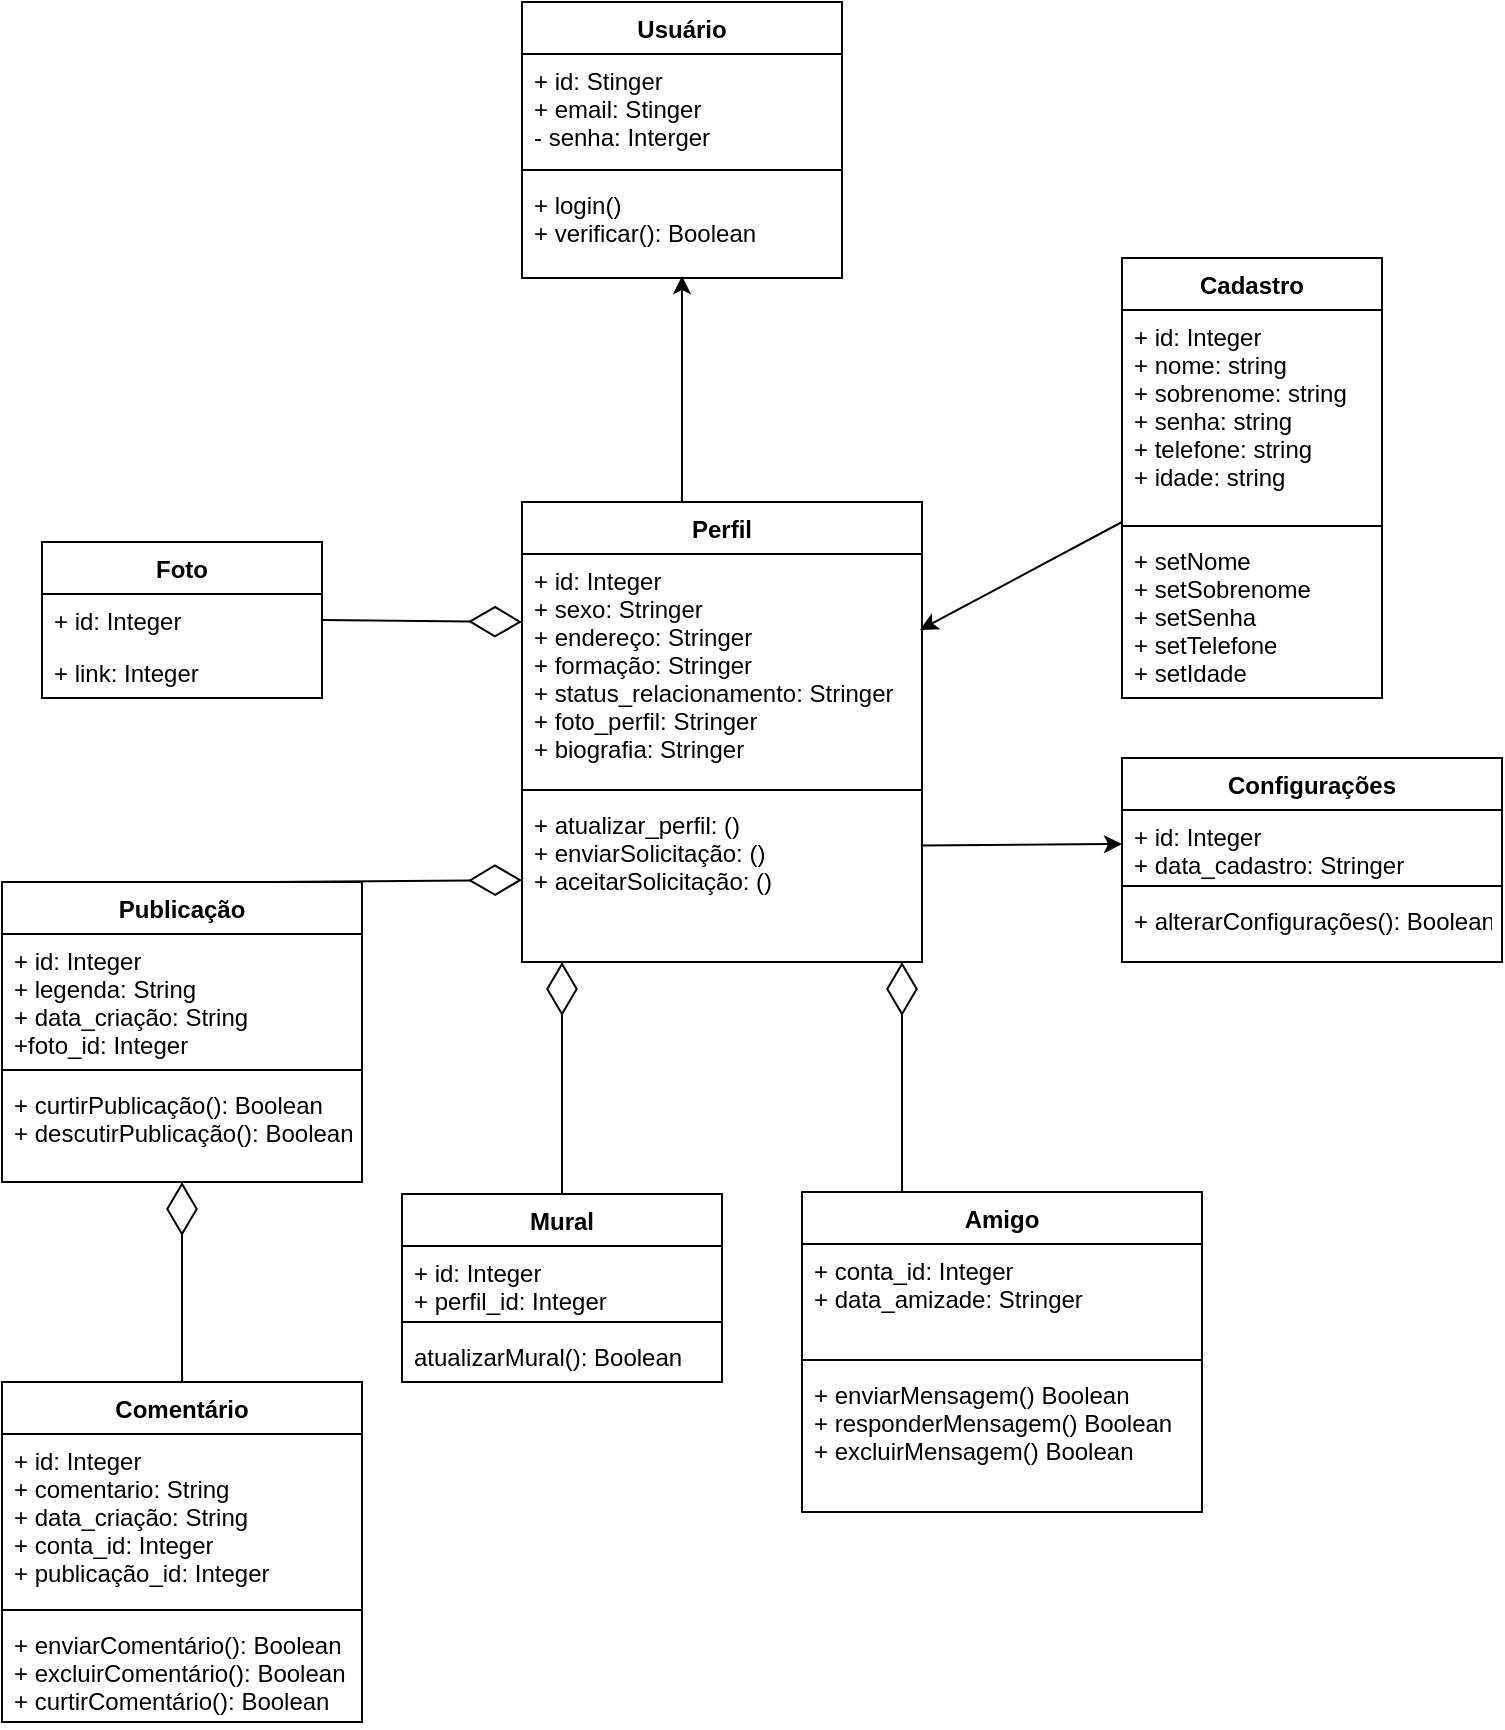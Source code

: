 <mxfile version="20.8.15" type="google"><diagram name="Página-1" id="bDVG1fj4Cq0-lANhgD-6"><mxGraphModel grid="1" page="1" gridSize="10" guides="1" tooltips="1" connect="1" arrows="1" fold="1" pageScale="1" pageWidth="827" pageHeight="1169" math="0" shadow="0"><root><mxCell id="0"/><mxCell id="1" parent="0"/><mxCell id="kyzoTdd8CDLgvH6WjYT8-5" value="Usuário" style="swimlane;fontStyle=1;align=center;verticalAlign=top;childLayout=stackLayout;horizontal=1;startSize=26;horizontalStack=0;resizeParent=1;resizeParentMax=0;resizeLast=0;collapsible=1;marginBottom=0;" vertex="1" parent="1"><mxGeometry x="290" y="-170" width="160" height="138" as="geometry"><mxRectangle x="20" y="80" width="90" height="30" as="alternateBounds"/></mxGeometry></mxCell><mxCell id="kyzoTdd8CDLgvH6WjYT8-6" value="+ id: Stinger&#10;+ email: Stinger&#10;- senha: Interger&#10;" style="text;strokeColor=none;fillColor=none;align=left;verticalAlign=top;spacingLeft=4;spacingRight=4;overflow=hidden;rotatable=0;points=[[0,0.5],[1,0.5]];portConstraint=eastwest;" vertex="1" parent="kyzoTdd8CDLgvH6WjYT8-5"><mxGeometry y="26" width="160" height="54" as="geometry"/></mxCell><mxCell id="kyzoTdd8CDLgvH6WjYT8-7" value="" style="line;strokeWidth=1;fillColor=none;align=left;verticalAlign=middle;spacingTop=-1;spacingLeft=3;spacingRight=3;rotatable=0;labelPosition=right;points=[];portConstraint=eastwest;strokeColor=inherit;" vertex="1" parent="kyzoTdd8CDLgvH6WjYT8-5"><mxGeometry y="80" width="160" height="8" as="geometry"/></mxCell><mxCell id="kyzoTdd8CDLgvH6WjYT8-8" value="+ login()   &#10;+ verificar(): Boolean&#10;" style="text;strokeColor=none;fillColor=none;align=left;verticalAlign=top;spacingLeft=4;spacingRight=4;overflow=hidden;rotatable=0;points=[[0,0.5],[1,0.5]];portConstraint=eastwest;" vertex="1" parent="kyzoTdd8CDLgvH6WjYT8-5"><mxGeometry y="88" width="160" height="50" as="geometry"/></mxCell><mxCell id="kyzoTdd8CDLgvH6WjYT8-11" value="Cadastro" style="swimlane;fontStyle=1;align=center;verticalAlign=top;childLayout=stackLayout;horizontal=1;startSize=26;horizontalStack=0;resizeParent=1;resizeParentMax=0;resizeLast=0;collapsible=1;marginBottom=0;" vertex="1" parent="1"><mxGeometry x="590" y="-42" width="130" height="220" as="geometry"/></mxCell><mxCell id="kyzoTdd8CDLgvH6WjYT8-12" value="+ id: Integer&#10;+ nome: string&#10;+ sobrenome: string&#10;+ senha: string&#10;+ telefone: string&#10;+ idade: string&#10;" style="text;strokeColor=none;fillColor=none;align=left;verticalAlign=top;spacingLeft=4;spacingRight=4;overflow=hidden;rotatable=0;points=[[0,0.5],[1,0.5]];portConstraint=eastwest;" vertex="1" parent="kyzoTdd8CDLgvH6WjYT8-11"><mxGeometry y="26" width="130" height="104" as="geometry"/></mxCell><mxCell id="kyzoTdd8CDLgvH6WjYT8-13" value="" style="line;strokeWidth=1;fillColor=none;align=left;verticalAlign=middle;spacingTop=-1;spacingLeft=3;spacingRight=3;rotatable=0;labelPosition=right;points=[];portConstraint=eastwest;strokeColor=inherit;" vertex="1" parent="kyzoTdd8CDLgvH6WjYT8-11"><mxGeometry y="130" width="130" height="8" as="geometry"/></mxCell><mxCell id="kyzoTdd8CDLgvH6WjYT8-14" value="+ setNome&#10;+ setSobrenome&#10;+ setSenha&#10;+ setTelefone&#10;+ setIdade" style="text;strokeColor=none;fillColor=none;align=left;verticalAlign=top;spacingLeft=4;spacingRight=4;overflow=hidden;rotatable=0;points=[[0,0.5],[1,0.5]];portConstraint=eastwest;" vertex="1" parent="kyzoTdd8CDLgvH6WjYT8-11"><mxGeometry y="138" width="130" height="82" as="geometry"/></mxCell><mxCell id="kyzoTdd8CDLgvH6WjYT8-15" value="" style="endArrow=classic;html=1;rounded=0;entryX=0.995;entryY=0.333;entryDx=0;entryDy=0;entryPerimeter=0;" edge="1" parent="1" target="kyzoTdd8CDLgvH6WjYT8-17"><mxGeometry width="50" height="50" relative="1" as="geometry"><mxPoint x="590" y="90" as="sourcePoint"/><mxPoint x="590" y="160" as="targetPoint"/><Array as="points"/></mxGeometry></mxCell><mxCell id="kyzoTdd8CDLgvH6WjYT8-16" value="Perfil" style="swimlane;fontStyle=1;align=center;verticalAlign=top;childLayout=stackLayout;horizontal=1;startSize=26;horizontalStack=0;resizeParent=1;resizeParentMax=0;resizeLast=0;collapsible=1;marginBottom=0;" vertex="1" parent="1"><mxGeometry x="290" y="80" width="200" height="230" as="geometry"><mxRectangle x="290" y="80" width="70" height="30" as="alternateBounds"/></mxGeometry></mxCell><mxCell id="kyzoTdd8CDLgvH6WjYT8-17" value="+ id: Integer&#10;+ sexo: Stringer&#10;+ endereço: Stringer&#10;+ formação: Stringer&#10;+ status_relacionamento: Stringer&#10;+ foto_perfil: Stringer&#10;+ biografia: Stringer&#10; &#10;" style="text;strokeColor=none;fillColor=none;align=left;verticalAlign=top;spacingLeft=4;spacingRight=4;overflow=hidden;rotatable=0;points=[[0,0.5],[1,0.5]];portConstraint=eastwest;" vertex="1" parent="kyzoTdd8CDLgvH6WjYT8-16"><mxGeometry y="26" width="200" height="114" as="geometry"/></mxCell><mxCell id="kyzoTdd8CDLgvH6WjYT8-18" value="" style="line;strokeWidth=1;fillColor=none;align=left;verticalAlign=middle;spacingTop=-1;spacingLeft=3;spacingRight=3;rotatable=0;labelPosition=right;points=[];portConstraint=eastwest;strokeColor=inherit;" vertex="1" parent="kyzoTdd8CDLgvH6WjYT8-16"><mxGeometry y="140" width="200" height="8" as="geometry"/></mxCell><mxCell id="kyzoTdd8CDLgvH6WjYT8-19" value="+ atualizar_perfil: ()&#10;+ enviarSolicitação: ()&#10;+ aceitarSolicitação: ()" style="text;strokeColor=none;fillColor=none;align=left;verticalAlign=top;spacingLeft=4;spacingRight=4;overflow=hidden;rotatable=0;points=[[0,0.5],[1,0.5]];portConstraint=eastwest;" vertex="1" parent="kyzoTdd8CDLgvH6WjYT8-16"><mxGeometry y="148" width="200" height="82" as="geometry"/></mxCell><mxCell id="kyzoTdd8CDLgvH6WjYT8-23" value="Amigo" style="swimlane;fontStyle=1;align=center;verticalAlign=top;childLayout=stackLayout;horizontal=1;startSize=26;horizontalStack=0;resizeParent=1;resizeParentMax=0;resizeLast=0;collapsible=1;marginBottom=0;" vertex="1" parent="1"><mxGeometry x="430" y="425" width="200" height="160" as="geometry"/></mxCell><mxCell id="kyzoTdd8CDLgvH6WjYT8-24" value="+ conta_id: Integer&#10;+ data_amizade: Stringer" style="text;strokeColor=none;fillColor=none;align=left;verticalAlign=top;spacingLeft=4;spacingRight=4;overflow=hidden;rotatable=0;points=[[0,0.5],[1,0.5]];portConstraint=eastwest;" vertex="1" parent="kyzoTdd8CDLgvH6WjYT8-23"><mxGeometry y="26" width="200" height="54" as="geometry"/></mxCell><mxCell id="kyzoTdd8CDLgvH6WjYT8-25" value="" style="line;strokeWidth=1;fillColor=none;align=left;verticalAlign=middle;spacingTop=-1;spacingLeft=3;spacingRight=3;rotatable=0;labelPosition=right;points=[];portConstraint=eastwest;strokeColor=inherit;" vertex="1" parent="kyzoTdd8CDLgvH6WjYT8-23"><mxGeometry y="80" width="200" height="8" as="geometry"/></mxCell><mxCell id="kyzoTdd8CDLgvH6WjYT8-26" value="+ enviarMensagem() Boolean&#10;+ responderMensagem() Boolean&#10;+ excluirMensagem() Boolean" style="text;strokeColor=none;fillColor=none;align=left;verticalAlign=top;spacingLeft=4;spacingRight=4;overflow=hidden;rotatable=0;points=[[0,0.5],[1,0.5]];portConstraint=eastwest;" vertex="1" parent="kyzoTdd8CDLgvH6WjYT8-23"><mxGeometry y="88" width="200" height="72" as="geometry"/></mxCell><mxCell id="kyzoTdd8CDLgvH6WjYT8-33" value="Foto" style="swimlane;fontStyle=1;childLayout=stackLayout;horizontal=1;startSize=26;fillColor=none;horizontalStack=0;resizeParent=1;resizeParentMax=0;resizeLast=0;collapsible=1;marginBottom=0;" vertex="1" parent="1"><mxGeometry x="50" y="100" width="140" height="78" as="geometry"/></mxCell><mxCell id="kyzoTdd8CDLgvH6WjYT8-35" value="+ id: Integer " style="text;strokeColor=none;fillColor=none;align=left;verticalAlign=top;spacingLeft=4;spacingRight=4;overflow=hidden;rotatable=0;points=[[0,0.5],[1,0.5]];portConstraint=eastwest;" vertex="1" parent="kyzoTdd8CDLgvH6WjYT8-33"><mxGeometry y="26" width="140" height="26" as="geometry"/></mxCell><mxCell id="kyzoTdd8CDLgvH6WjYT8-36" value="+ link: Integer" style="text;strokeColor=none;fillColor=none;align=left;verticalAlign=top;spacingLeft=4;spacingRight=4;overflow=hidden;rotatable=0;points=[[0,0.5],[1,0.5]];portConstraint=eastwest;" vertex="1" parent="kyzoTdd8CDLgvH6WjYT8-33"><mxGeometry y="52" width="140" height="26" as="geometry"/></mxCell><mxCell id="kyzoTdd8CDLgvH6WjYT8-40" value="Configurações" style="swimlane;fontStyle=1;align=center;verticalAlign=top;childLayout=stackLayout;horizontal=1;startSize=26;horizontalStack=0;resizeParent=1;resizeParentMax=0;resizeLast=0;collapsible=1;marginBottom=0;" vertex="1" parent="1"><mxGeometry x="590" y="208" width="190" height="102" as="geometry"><mxRectangle x="590" y="300" width="100" height="30" as="alternateBounds"/></mxGeometry></mxCell><mxCell id="kyzoTdd8CDLgvH6WjYT8-41" value="+ id: Integer&#10;+ data_cadastro: Stringer" style="text;strokeColor=none;fillColor=none;align=left;verticalAlign=top;spacingLeft=4;spacingRight=4;overflow=hidden;rotatable=0;points=[[0,0.5],[1,0.5]];portConstraint=eastwest;" vertex="1" parent="kyzoTdd8CDLgvH6WjYT8-40"><mxGeometry y="26" width="190" height="34" as="geometry"/></mxCell><mxCell id="kyzoTdd8CDLgvH6WjYT8-42" value="" style="line;strokeWidth=1;fillColor=none;align=left;verticalAlign=middle;spacingTop=-1;spacingLeft=3;spacingRight=3;rotatable=0;labelPosition=right;points=[];portConstraint=eastwest;strokeColor=inherit;" vertex="1" parent="kyzoTdd8CDLgvH6WjYT8-40"><mxGeometry y="60" width="190" height="8" as="geometry"/></mxCell><mxCell id="kyzoTdd8CDLgvH6WjYT8-43" value="+ alterarConfigurações(): Boolean" style="text;strokeColor=none;fillColor=none;align=left;verticalAlign=top;spacingLeft=4;spacingRight=4;overflow=hidden;rotatable=0;points=[[0,0.5],[1,0.5]];portConstraint=eastwest;" vertex="1" parent="kyzoTdd8CDLgvH6WjYT8-40"><mxGeometry y="68" width="190" height="34" as="geometry"/></mxCell><mxCell id="kyzoTdd8CDLgvH6WjYT8-45" style="edgeStyle=none;rounded=0;orthogonalLoop=1;jettySize=auto;html=1;exitX=0.997;exitY=0.29;exitDx=0;exitDy=0;entryX=0;entryY=0.5;entryDx=0;entryDy=0;exitPerimeter=0;" edge="1" parent="1" source="kyzoTdd8CDLgvH6WjYT8-19" target="kyzoTdd8CDLgvH6WjYT8-41"><mxGeometry relative="1" as="geometry"/></mxCell><mxCell id="kyzoTdd8CDLgvH6WjYT8-46" value="Mural" style="swimlane;fontStyle=1;align=center;verticalAlign=top;childLayout=stackLayout;horizontal=1;startSize=26;horizontalStack=0;resizeParent=1;resizeParentMax=0;resizeLast=0;collapsible=1;marginBottom=0;" vertex="1" parent="1"><mxGeometry x="230" y="426" width="160" height="94" as="geometry"/></mxCell><mxCell id="kyzoTdd8CDLgvH6WjYT8-47" value="+ id: Integer&#10;+ perfil_id: Integer" style="text;strokeColor=none;fillColor=none;align=left;verticalAlign=top;spacingLeft=4;spacingRight=4;overflow=hidden;rotatable=0;points=[[0,0.5],[1,0.5]];portConstraint=eastwest;" vertex="1" parent="kyzoTdd8CDLgvH6WjYT8-46"><mxGeometry y="26" width="160" height="34" as="geometry"/></mxCell><mxCell id="kyzoTdd8CDLgvH6WjYT8-48" value="" style="line;strokeWidth=1;fillColor=none;align=left;verticalAlign=middle;spacingTop=-1;spacingLeft=3;spacingRight=3;rotatable=0;labelPosition=right;points=[];portConstraint=eastwest;strokeColor=inherit;" vertex="1" parent="kyzoTdd8CDLgvH6WjYT8-46"><mxGeometry y="60" width="160" height="8" as="geometry"/></mxCell><mxCell id="kyzoTdd8CDLgvH6WjYT8-49" value="atualizarMural(): Boolean" style="text;strokeColor=none;fillColor=none;align=left;verticalAlign=top;spacingLeft=4;spacingRight=4;overflow=hidden;rotatable=0;points=[[0,0.5],[1,0.5]];portConstraint=eastwest;" vertex="1" parent="kyzoTdd8CDLgvH6WjYT8-46"><mxGeometry y="68" width="160" height="26" as="geometry"/></mxCell><mxCell id="kyzoTdd8CDLgvH6WjYT8-51" value="" style="endArrow=diamondThin;endFill=0;endSize=24;html=1;rounded=0;exitX=1;exitY=0.5;exitDx=0;exitDy=0;" edge="1" parent="1" source="kyzoTdd8CDLgvH6WjYT8-35"><mxGeometry width="160" relative="1" as="geometry"><mxPoint x="150" y="400" as="sourcePoint"/><mxPoint x="290" y="140" as="targetPoint"/><Array as="points"/></mxGeometry></mxCell><mxCell id="kyzoTdd8CDLgvH6WjYT8-54" value="" style="endArrow=diamondThin;endFill=0;endSize=24;html=1;rounded=0;exitX=0.25;exitY=0;exitDx=0;exitDy=0;" edge="1" parent="1" source="kyzoTdd8CDLgvH6WjYT8-23"><mxGeometry width="160" relative="1" as="geometry"><mxPoint x="270" y="350" as="sourcePoint"/><mxPoint x="480" y="310" as="targetPoint"/><Array as="points"/></mxGeometry></mxCell><mxCell id="kyzoTdd8CDLgvH6WjYT8-55" value="Publicação" style="swimlane;fontStyle=1;align=center;verticalAlign=top;childLayout=stackLayout;horizontal=1;startSize=26;horizontalStack=0;resizeParent=1;resizeParentMax=0;resizeLast=0;collapsible=1;marginBottom=0;" vertex="1" parent="1"><mxGeometry x="30" y="270" width="180" height="150" as="geometry"/></mxCell><mxCell id="kyzoTdd8CDLgvH6WjYT8-56" value="+ id: Integer&#10;+ legenda: String&#10;+ data_criação: String&#10;+foto_id: Integer" style="text;strokeColor=none;fillColor=none;align=left;verticalAlign=top;spacingLeft=4;spacingRight=4;overflow=hidden;rotatable=0;points=[[0,0.5],[1,0.5]];portConstraint=eastwest;" vertex="1" parent="kyzoTdd8CDLgvH6WjYT8-55"><mxGeometry y="26" width="180" height="64" as="geometry"/></mxCell><mxCell id="kyzoTdd8CDLgvH6WjYT8-57" value="" style="line;strokeWidth=1;fillColor=none;align=left;verticalAlign=middle;spacingTop=-1;spacingLeft=3;spacingRight=3;rotatable=0;labelPosition=right;points=[];portConstraint=eastwest;strokeColor=inherit;" vertex="1" parent="kyzoTdd8CDLgvH6WjYT8-55"><mxGeometry y="90" width="180" height="8" as="geometry"/></mxCell><mxCell id="kyzoTdd8CDLgvH6WjYT8-58" value="+ curtirPublicação(): Boolean&#10;+ descutirPublicação(): Boolean" style="text;strokeColor=none;fillColor=none;align=left;verticalAlign=top;spacingLeft=4;spacingRight=4;overflow=hidden;rotatable=0;points=[[0,0.5],[1,0.5]];portConstraint=eastwest;" vertex="1" parent="kyzoTdd8CDLgvH6WjYT8-55"><mxGeometry y="98" width="180" height="52" as="geometry"/></mxCell><mxCell id="kyzoTdd8CDLgvH6WjYT8-59" value="" style="endArrow=diamondThin;endFill=0;endSize=24;html=1;rounded=0;exitX=0.75;exitY=0;exitDx=0;exitDy=0;entryX=0;entryY=0.5;entryDx=0;entryDy=0;" edge="1" parent="1" source="kyzoTdd8CDLgvH6WjYT8-55" target="kyzoTdd8CDLgvH6WjYT8-19"><mxGeometry width="160" relative="1" as="geometry"><mxPoint x="180" y="350" as="sourcePoint"/><mxPoint x="340" y="350" as="targetPoint"/></mxGeometry></mxCell><mxCell id="kyzoTdd8CDLgvH6WjYT8-60" value="" style="endArrow=diamondThin;endFill=0;endSize=24;html=1;rounded=0;exitX=0.5;exitY=0;exitDx=0;exitDy=0;" edge="1" parent="1" source="kyzoTdd8CDLgvH6WjYT8-46"><mxGeometry width="160" relative="1" as="geometry"><mxPoint x="380" y="440" as="sourcePoint"/><mxPoint x="310" y="310" as="targetPoint"/></mxGeometry></mxCell><mxCell id="kyzoTdd8CDLgvH6WjYT8-61" value="Comentário" style="swimlane;fontStyle=1;align=center;verticalAlign=top;childLayout=stackLayout;horizontal=1;startSize=26;horizontalStack=0;resizeParent=1;resizeParentMax=0;resizeLast=0;collapsible=1;marginBottom=0;" vertex="1" parent="1"><mxGeometry x="30" y="520" width="180" height="170" as="geometry"/></mxCell><mxCell id="kyzoTdd8CDLgvH6WjYT8-62" value="+ id: Integer&#10;+ comentario: String&#10;+ data_criação: String&#10;+ conta_id: Integer&#10;+ publicação_id: Integer" style="text;strokeColor=none;fillColor=none;align=left;verticalAlign=top;spacingLeft=4;spacingRight=4;overflow=hidden;rotatable=0;points=[[0,0.5],[1,0.5]];portConstraint=eastwest;" vertex="1" parent="kyzoTdd8CDLgvH6WjYT8-61"><mxGeometry y="26" width="180" height="84" as="geometry"/></mxCell><mxCell id="kyzoTdd8CDLgvH6WjYT8-63" value="" style="line;strokeWidth=1;fillColor=none;align=left;verticalAlign=middle;spacingTop=-1;spacingLeft=3;spacingRight=3;rotatable=0;labelPosition=right;points=[];portConstraint=eastwest;strokeColor=inherit;" vertex="1" parent="kyzoTdd8CDLgvH6WjYT8-61"><mxGeometry y="110" width="180" height="8" as="geometry"/></mxCell><mxCell id="kyzoTdd8CDLgvH6WjYT8-64" value="+ enviarComentário(): Boolean&#10;+ excluirComentário(): Boolean&#10;+ curtirComentário(): Boolean&#10;" style="text;strokeColor=none;fillColor=none;align=left;verticalAlign=top;spacingLeft=4;spacingRight=4;overflow=hidden;rotatable=0;points=[[0,0.5],[1,0.5]];portConstraint=eastwest;" vertex="1" parent="kyzoTdd8CDLgvH6WjYT8-61"><mxGeometry y="118" width="180" height="52" as="geometry"/></mxCell><mxCell id="kyzoTdd8CDLgvH6WjYT8-65" value="" style="endArrow=diamondThin;endFill=0;endSize=24;html=1;rounded=0;exitX=0.5;exitY=0;exitDx=0;exitDy=0;" edge="1" parent="1" source="kyzoTdd8CDLgvH6WjYT8-61" target="kyzoTdd8CDLgvH6WjYT8-58"><mxGeometry width="160" relative="1" as="geometry"><mxPoint x="160" y="510" as="sourcePoint"/><mxPoint x="320" y="510" as="targetPoint"/></mxGeometry></mxCell><mxCell id="QNKMZLkRfN1BtA-sUSgw-1" value="" style="endArrow=classic;html=1;rounded=0;entryX=0.5;entryY=0.98;entryDx=0;entryDy=0;entryPerimeter=0;" edge="1" parent="1" target="kyzoTdd8CDLgvH6WjYT8-8"><mxGeometry width="50" height="50" relative="1" as="geometry"><mxPoint x="370" y="80" as="sourcePoint"/><mxPoint x="440" y="190" as="targetPoint"/></mxGeometry></mxCell></root></mxGraphModel></diagram></mxfile>
